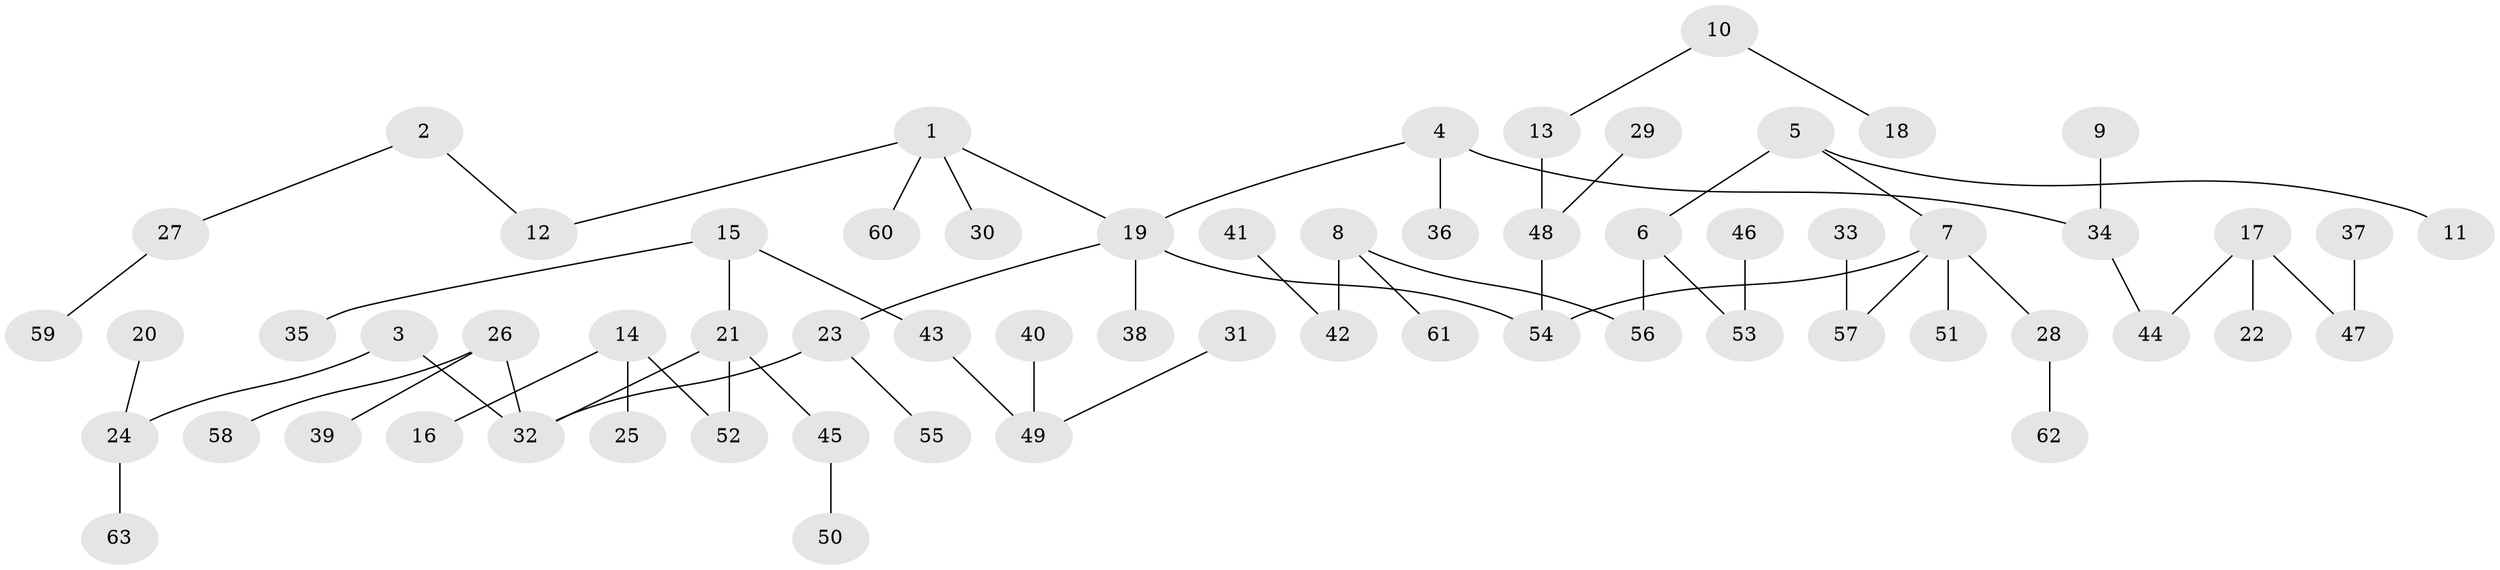 // original degree distribution, {7: 0.008, 4: 0.104, 2: 0.216, 3: 0.136, 5: 0.024, 6: 0.008, 1: 0.504}
// Generated by graph-tools (version 1.1) at 2025/37/03/04/25 23:37:19]
// undirected, 63 vertices, 62 edges
graph export_dot {
  node [color=gray90,style=filled];
  1;
  2;
  3;
  4;
  5;
  6;
  7;
  8;
  9;
  10;
  11;
  12;
  13;
  14;
  15;
  16;
  17;
  18;
  19;
  20;
  21;
  22;
  23;
  24;
  25;
  26;
  27;
  28;
  29;
  30;
  31;
  32;
  33;
  34;
  35;
  36;
  37;
  38;
  39;
  40;
  41;
  42;
  43;
  44;
  45;
  46;
  47;
  48;
  49;
  50;
  51;
  52;
  53;
  54;
  55;
  56;
  57;
  58;
  59;
  60;
  61;
  62;
  63;
  1 -- 12 [weight=1.0];
  1 -- 19 [weight=1.0];
  1 -- 30 [weight=1.0];
  1 -- 60 [weight=1.0];
  2 -- 12 [weight=1.0];
  2 -- 27 [weight=1.0];
  3 -- 24 [weight=1.0];
  3 -- 32 [weight=1.0];
  4 -- 19 [weight=1.0];
  4 -- 34 [weight=1.0];
  4 -- 36 [weight=1.0];
  5 -- 6 [weight=1.0];
  5 -- 7 [weight=1.0];
  5 -- 11 [weight=1.0];
  6 -- 53 [weight=1.0];
  6 -- 56 [weight=1.0];
  7 -- 28 [weight=1.0];
  7 -- 51 [weight=1.0];
  7 -- 54 [weight=1.0];
  7 -- 57 [weight=1.0];
  8 -- 42 [weight=1.0];
  8 -- 56 [weight=1.0];
  8 -- 61 [weight=1.0];
  9 -- 34 [weight=1.0];
  10 -- 13 [weight=1.0];
  10 -- 18 [weight=1.0];
  13 -- 48 [weight=1.0];
  14 -- 16 [weight=1.0];
  14 -- 25 [weight=1.0];
  14 -- 52 [weight=1.0];
  15 -- 21 [weight=1.0];
  15 -- 35 [weight=1.0];
  15 -- 43 [weight=1.0];
  17 -- 22 [weight=1.0];
  17 -- 44 [weight=1.0];
  17 -- 47 [weight=1.0];
  19 -- 23 [weight=1.0];
  19 -- 38 [weight=1.0];
  19 -- 54 [weight=1.0];
  20 -- 24 [weight=1.0];
  21 -- 32 [weight=1.0];
  21 -- 45 [weight=1.0];
  21 -- 52 [weight=1.0];
  23 -- 32 [weight=1.0];
  23 -- 55 [weight=1.0];
  24 -- 63 [weight=1.0];
  26 -- 32 [weight=1.0];
  26 -- 39 [weight=1.0];
  26 -- 58 [weight=1.0];
  27 -- 59 [weight=1.0];
  28 -- 62 [weight=1.0];
  29 -- 48 [weight=1.0];
  31 -- 49 [weight=1.0];
  33 -- 57 [weight=1.0];
  34 -- 44 [weight=1.0];
  37 -- 47 [weight=1.0];
  40 -- 49 [weight=1.0];
  41 -- 42 [weight=1.0];
  43 -- 49 [weight=1.0];
  45 -- 50 [weight=1.0];
  46 -- 53 [weight=1.0];
  48 -- 54 [weight=1.0];
}
